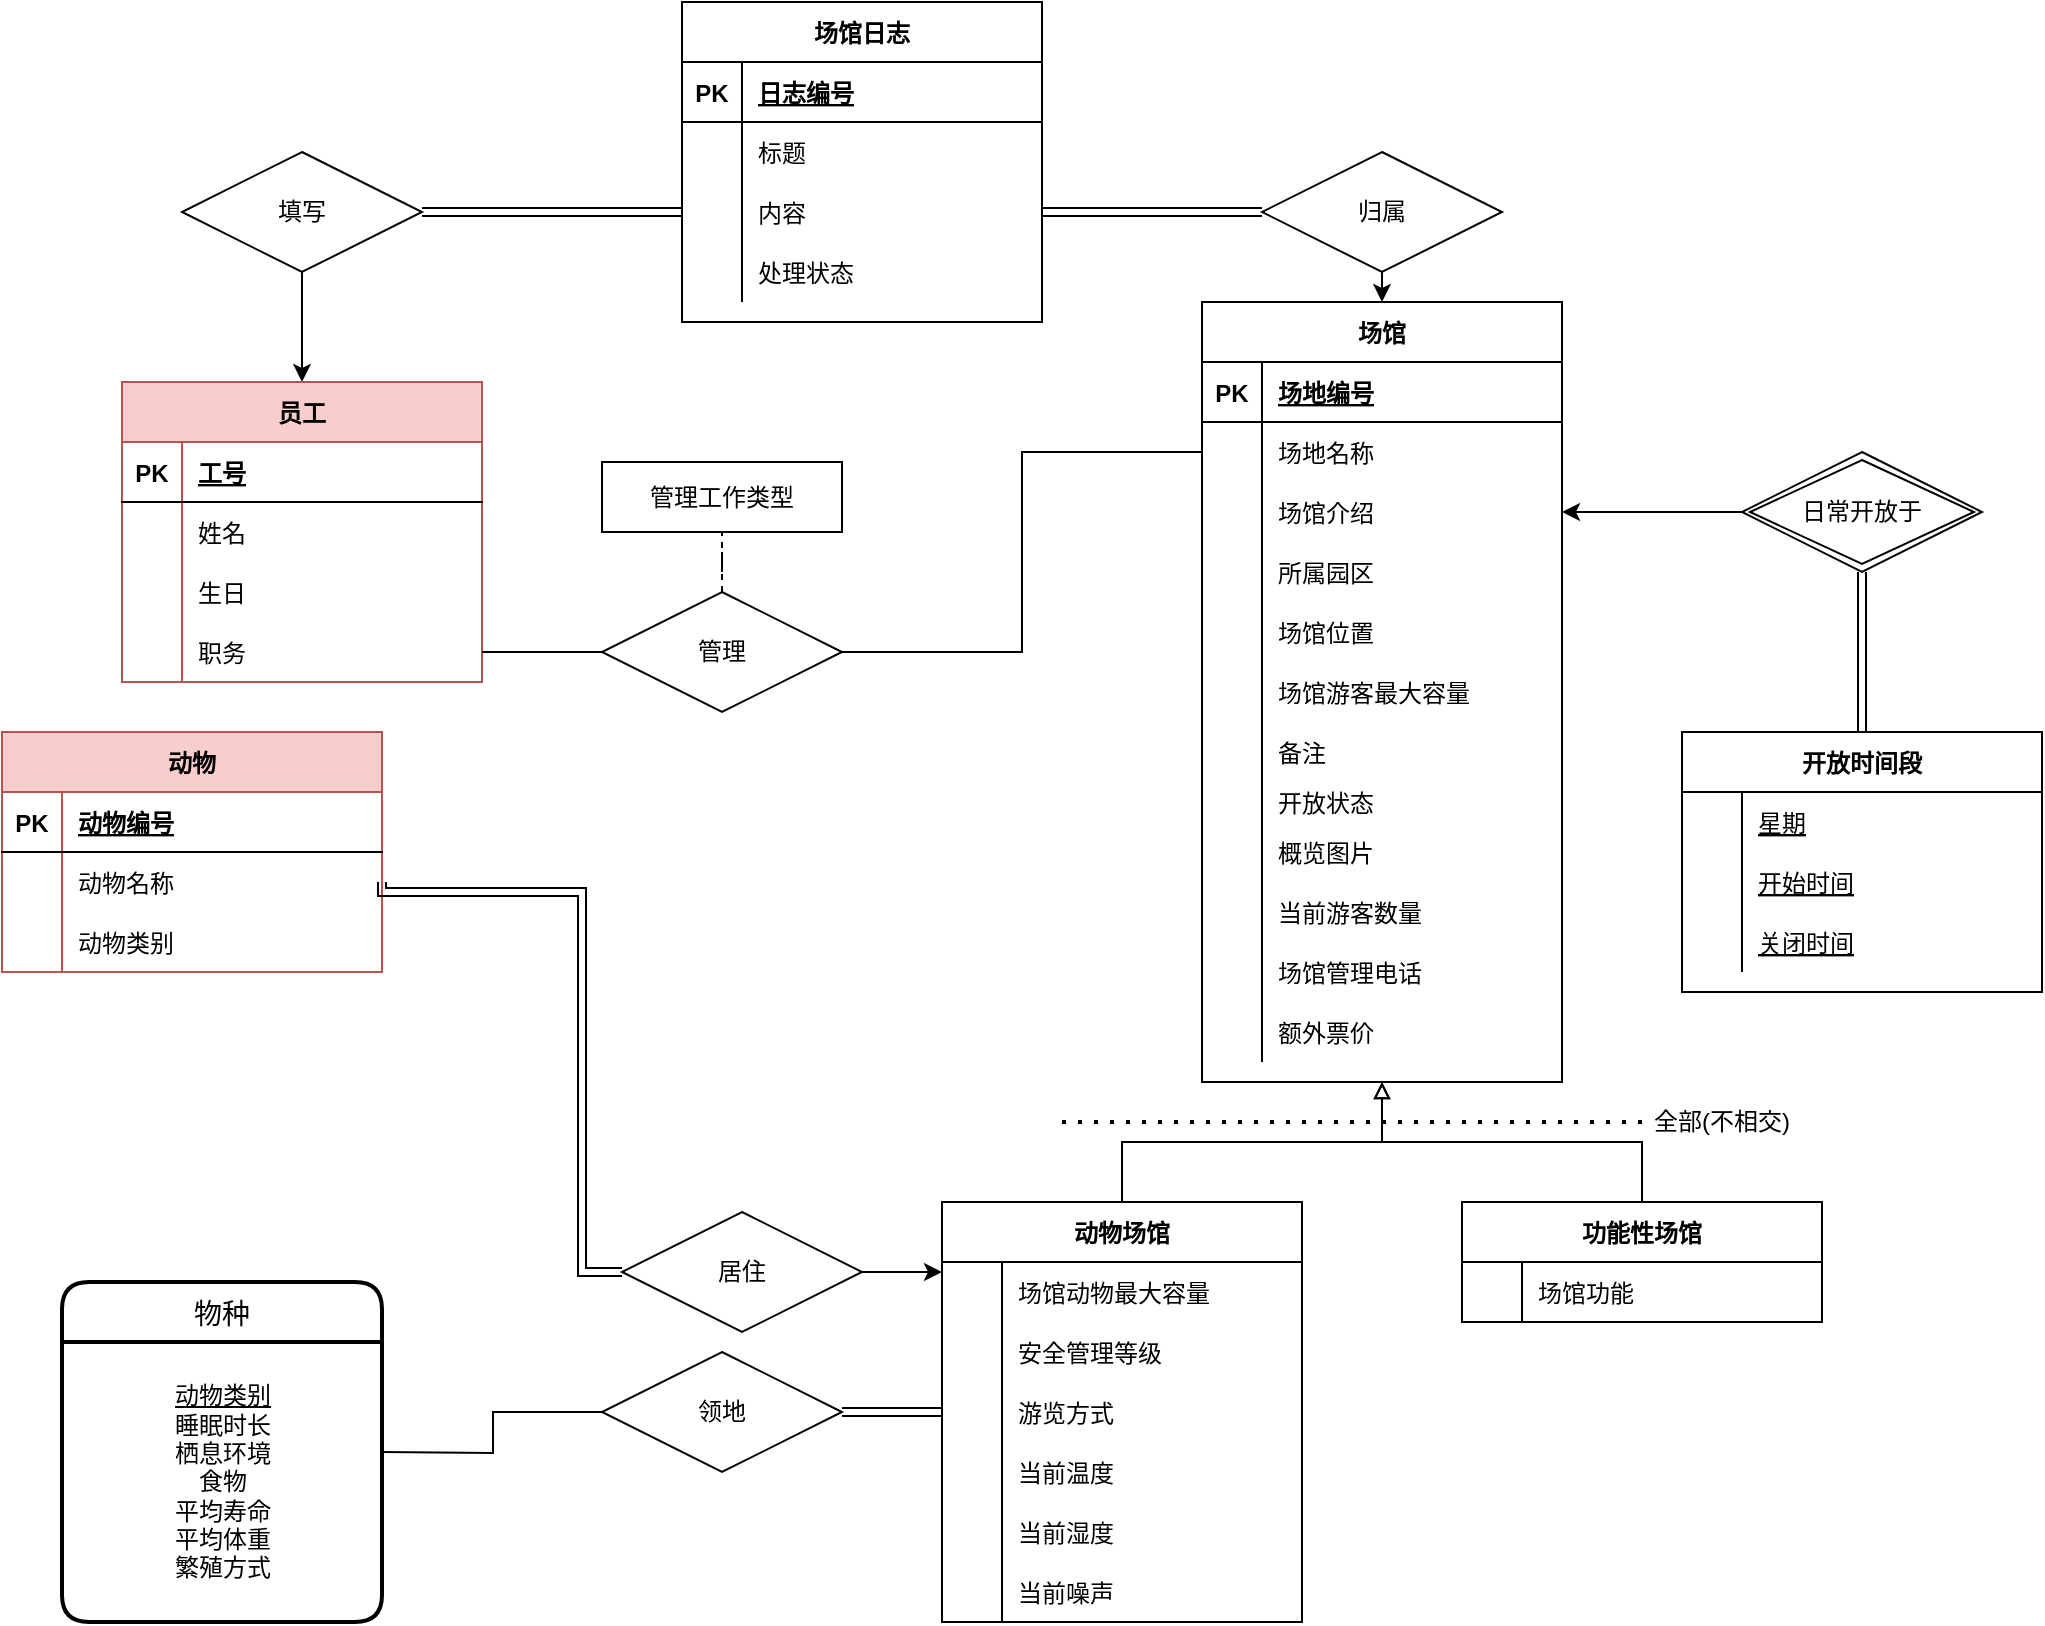 <mxfile version="14.6.11" type="device"><diagram id="r8x6eqnJMhr18Ji1aBIk" name="Page-1"><mxGraphModel dx="1245" dy="482" grid="1" gridSize="10" guides="1" tooltips="1" connect="1" arrows="1" fold="1" page="1" pageScale="1" pageWidth="3300" pageHeight="4681" math="0" shadow="0"><root><mxCell id="0"/><mxCell id="1" parent="0"/><mxCell id="Hojfp6L1iw2JhfQQb9VD-16" style="edgeStyle=orthogonalEdgeStyle;rounded=0;orthogonalLoop=1;jettySize=auto;html=1;exitX=0.5;exitY=0;exitDx=0;exitDy=0;entryX=0.5;entryY=1;entryDx=0;entryDy=0;startArrow=classic;startFill=1;endArrow=none;endFill=0;" parent="1" source="OuezrbwCi1O2wT2L4_Q6-1" target="Hojfp6L1iw2JhfQQb9VD-15" edge="1"><mxGeometry relative="1" as="geometry"/></mxCell><mxCell id="OuezrbwCi1O2wT2L4_Q6-1" value="员工" style="shape=table;startSize=30;container=1;collapsible=1;childLayout=tableLayout;fixedRows=1;rowLines=0;fontStyle=1;align=center;resizeLast=1;fillColor=#f8cecc;strokeColor=#b85450;" parent="1" vertex="1"><mxGeometry x="740" y="570" width="180" height="150" as="geometry"/></mxCell><mxCell id="OuezrbwCi1O2wT2L4_Q6-2" value="" style="shape=partialRectangle;collapsible=0;dropTarget=0;pointerEvents=0;fillColor=none;top=0;left=0;bottom=1;right=0;points=[[0,0.5],[1,0.5]];portConstraint=eastwest;" parent="OuezrbwCi1O2wT2L4_Q6-1" vertex="1"><mxGeometry y="30" width="180" height="30" as="geometry"/></mxCell><mxCell id="OuezrbwCi1O2wT2L4_Q6-3" value="PK" style="shape=partialRectangle;connectable=0;fillColor=none;top=0;left=0;bottom=0;right=0;fontStyle=1;overflow=hidden;" parent="OuezrbwCi1O2wT2L4_Q6-2" vertex="1"><mxGeometry width="30" height="30" as="geometry"/></mxCell><mxCell id="OuezrbwCi1O2wT2L4_Q6-4" value="工号" style="shape=partialRectangle;connectable=0;fillColor=none;top=0;left=0;bottom=0;right=0;align=left;spacingLeft=6;fontStyle=5;overflow=hidden;" parent="OuezrbwCi1O2wT2L4_Q6-2" vertex="1"><mxGeometry x="30" width="150" height="30" as="geometry"/></mxCell><mxCell id="OuezrbwCi1O2wT2L4_Q6-5" value="" style="shape=partialRectangle;collapsible=0;dropTarget=0;pointerEvents=0;fillColor=none;top=0;left=0;bottom=0;right=0;points=[[0,0.5],[1,0.5]];portConstraint=eastwest;" parent="OuezrbwCi1O2wT2L4_Q6-1" vertex="1"><mxGeometry y="60" width="180" height="30" as="geometry"/></mxCell><mxCell id="OuezrbwCi1O2wT2L4_Q6-6" value="" style="shape=partialRectangle;connectable=0;fillColor=none;top=0;left=0;bottom=0;right=0;editable=1;overflow=hidden;" parent="OuezrbwCi1O2wT2L4_Q6-5" vertex="1"><mxGeometry width="30" height="30" as="geometry"/></mxCell><mxCell id="OuezrbwCi1O2wT2L4_Q6-7" value="姓名" style="shape=partialRectangle;connectable=0;fillColor=none;top=0;left=0;bottom=0;right=0;align=left;spacingLeft=6;overflow=hidden;" parent="OuezrbwCi1O2wT2L4_Q6-5" vertex="1"><mxGeometry x="30" width="150" height="30" as="geometry"/></mxCell><mxCell id="2nI2InDmOjAjl3oOxFRZ-1" style="shape=partialRectangle;collapsible=0;dropTarget=0;pointerEvents=0;fillColor=none;top=0;left=0;bottom=0;right=0;points=[[0,0.5],[1,0.5]];portConstraint=eastwest;" parent="OuezrbwCi1O2wT2L4_Q6-1" vertex="1"><mxGeometry y="90" width="180" height="30" as="geometry"/></mxCell><mxCell id="2nI2InDmOjAjl3oOxFRZ-2" style="shape=partialRectangle;connectable=0;fillColor=none;top=0;left=0;bottom=0;right=0;editable=1;overflow=hidden;" parent="2nI2InDmOjAjl3oOxFRZ-1" vertex="1"><mxGeometry width="30" height="30" as="geometry"/></mxCell><mxCell id="2nI2InDmOjAjl3oOxFRZ-3" value="生日" style="shape=partialRectangle;connectable=0;fillColor=none;top=0;left=0;bottom=0;right=0;align=left;spacingLeft=6;overflow=hidden;" parent="2nI2InDmOjAjl3oOxFRZ-1" vertex="1"><mxGeometry x="30" width="150" height="30" as="geometry"/></mxCell><mxCell id="OuezrbwCi1O2wT2L4_Q6-8" value="" style="shape=partialRectangle;collapsible=0;dropTarget=0;pointerEvents=0;fillColor=none;top=0;left=0;bottom=0;right=0;points=[[0,0.5],[1,0.5]];portConstraint=eastwest;" parent="OuezrbwCi1O2wT2L4_Q6-1" vertex="1"><mxGeometry y="120" width="180" height="30" as="geometry"/></mxCell><mxCell id="OuezrbwCi1O2wT2L4_Q6-9" value="" style="shape=partialRectangle;connectable=0;fillColor=none;top=0;left=0;bottom=0;right=0;editable=1;overflow=hidden;" parent="OuezrbwCi1O2wT2L4_Q6-8" vertex="1"><mxGeometry width="30" height="30" as="geometry"/></mxCell><mxCell id="OuezrbwCi1O2wT2L4_Q6-10" value="职务" style="shape=partialRectangle;connectable=0;fillColor=none;top=0;left=0;bottom=0;right=0;align=left;spacingLeft=6;overflow=hidden;" parent="OuezrbwCi1O2wT2L4_Q6-8" vertex="1"><mxGeometry x="30" width="150" height="30" as="geometry"/></mxCell><mxCell id="OuezrbwCi1O2wT2L4_Q6-74" style="edgeStyle=orthogonalEdgeStyle;rounded=0;orthogonalLoop=1;jettySize=auto;html=1;exitX=1;exitY=0.5;exitDx=0;exitDy=0;dashed=1;endArrow=none;endFill=0;strokeColor=#000000;" parent="OuezrbwCi1O2wT2L4_Q6-1" source="OuezrbwCi1O2wT2L4_Q6-5" target="OuezrbwCi1O2wT2L4_Q6-5" edge="1"><mxGeometry relative="1" as="geometry"/></mxCell><mxCell id="OuezrbwCi1O2wT2L4_Q6-73" style="edgeStyle=orthogonalEdgeStyle;rounded=0;orthogonalLoop=1;jettySize=auto;html=1;exitX=0;exitY=0.5;exitDx=0;exitDy=0;entryX=1;entryY=0.5;entryDx=0;entryDy=0;endArrow=none;endFill=0;strokeColor=#000000;" parent="1" source="OuezrbwCi1O2wT2L4_Q6-15" target="OuezrbwCi1O2wT2L4_Q6-8" edge="1"><mxGeometry relative="1" as="geometry"/></mxCell><mxCell id="OuezrbwCi1O2wT2L4_Q6-79" style="edgeStyle=orthogonalEdgeStyle;rounded=0;orthogonalLoop=1;jettySize=auto;html=1;exitX=1;exitY=0.5;exitDx=0;exitDy=0;entryX=0;entryY=0.5;entryDx=0;entryDy=0;endArrow=none;endFill=0;strokeColor=#000000;" parent="1" source="OuezrbwCi1O2wT2L4_Q6-15" target="3ADcE01xfjINdytGbgZU-102" edge="1"><mxGeometry relative="1" as="geometry"><mxPoint x="1100" y="795" as="targetPoint"/></mxGeometry></mxCell><mxCell id="1In7Ww6nO6yMsOs6lG4W-38" value="" style="edgeStyle=orthogonalEdgeStyle;rounded=0;orthogonalLoop=1;jettySize=auto;html=1;startArrow=none;startFill=0;endArrow=none;endFill=0;dashed=1;" parent="1" source="OuezrbwCi1O2wT2L4_Q6-15" target="1In7Ww6nO6yMsOs6lG4W-37" edge="1"><mxGeometry relative="1" as="geometry"/></mxCell><mxCell id="OuezrbwCi1O2wT2L4_Q6-15" value="管理" style="shape=rhombus;perimeter=rhombusPerimeter;whiteSpace=wrap;html=1;align=center;" parent="1" vertex="1"><mxGeometry x="980" y="675" width="120" height="60" as="geometry"/></mxCell><mxCell id="OuezrbwCi1O2wT2L4_Q6-47" value="动物" style="shape=table;startSize=30;container=1;collapsible=1;childLayout=tableLayout;fixedRows=1;rowLines=0;fontStyle=1;align=center;resizeLast=1;fillColor=#f8cecc;strokeColor=#b85450;" parent="1" vertex="1"><mxGeometry x="680" y="745" width="190" height="120" as="geometry"/></mxCell><mxCell id="OuezrbwCi1O2wT2L4_Q6-48" value="" style="shape=partialRectangle;collapsible=0;dropTarget=0;pointerEvents=0;fillColor=none;top=0;left=0;bottom=1;right=0;points=[[0,0.5],[1,0.5]];portConstraint=eastwest;" parent="OuezrbwCi1O2wT2L4_Q6-47" vertex="1"><mxGeometry y="30" width="190" height="30" as="geometry"/></mxCell><mxCell id="OuezrbwCi1O2wT2L4_Q6-49" value="PK" style="shape=partialRectangle;connectable=0;fillColor=none;top=0;left=0;bottom=0;right=0;fontStyle=1;overflow=hidden;" parent="OuezrbwCi1O2wT2L4_Q6-48" vertex="1"><mxGeometry width="30" height="30" as="geometry"/></mxCell><mxCell id="OuezrbwCi1O2wT2L4_Q6-50" value="动物编号" style="shape=partialRectangle;connectable=0;fillColor=none;top=0;left=0;bottom=0;right=0;align=left;spacingLeft=6;fontStyle=5;overflow=hidden;" parent="OuezrbwCi1O2wT2L4_Q6-48" vertex="1"><mxGeometry x="30" width="160" height="30" as="geometry"/></mxCell><mxCell id="OuezrbwCi1O2wT2L4_Q6-51" value="" style="shape=partialRectangle;collapsible=0;dropTarget=0;pointerEvents=0;fillColor=none;top=0;left=0;bottom=0;right=0;points=[[0,0.5],[1,0.5]];portConstraint=eastwest;" parent="OuezrbwCi1O2wT2L4_Q6-47" vertex="1"><mxGeometry y="60" width="190" height="30" as="geometry"/></mxCell><mxCell id="OuezrbwCi1O2wT2L4_Q6-52" value="" style="shape=partialRectangle;connectable=0;fillColor=none;top=0;left=0;bottom=0;right=0;editable=1;overflow=hidden;" parent="OuezrbwCi1O2wT2L4_Q6-51" vertex="1"><mxGeometry width="30" height="30" as="geometry"/></mxCell><mxCell id="OuezrbwCi1O2wT2L4_Q6-53" value="动物名称" style="shape=partialRectangle;connectable=0;fillColor=none;top=0;left=0;bottom=0;right=0;align=left;spacingLeft=6;overflow=hidden;" parent="OuezrbwCi1O2wT2L4_Q6-51" vertex="1"><mxGeometry x="30" width="160" height="30" as="geometry"/></mxCell><mxCell id="OuezrbwCi1O2wT2L4_Q6-54" value="" style="shape=partialRectangle;collapsible=0;dropTarget=0;pointerEvents=0;fillColor=none;top=0;left=0;bottom=0;right=0;points=[[0,0.5],[1,0.5]];portConstraint=eastwest;" parent="OuezrbwCi1O2wT2L4_Q6-47" vertex="1"><mxGeometry y="90" width="190" height="30" as="geometry"/></mxCell><mxCell id="OuezrbwCi1O2wT2L4_Q6-55" value="" style="shape=partialRectangle;connectable=0;fillColor=none;top=0;left=0;bottom=0;right=0;editable=1;overflow=hidden;" parent="OuezrbwCi1O2wT2L4_Q6-54" vertex="1"><mxGeometry width="30" height="30" as="geometry"/></mxCell><mxCell id="OuezrbwCi1O2wT2L4_Q6-56" value="动物类别" style="shape=partialRectangle;connectable=0;fillColor=none;top=0;left=0;bottom=0;right=0;align=left;spacingLeft=6;overflow=hidden;" parent="OuezrbwCi1O2wT2L4_Q6-54" vertex="1"><mxGeometry x="30" width="160" height="30" as="geometry"/></mxCell><mxCell id="OuezrbwCi1O2wT2L4_Q6-80" style="edgeStyle=orthogonalEdgeStyle;rounded=0;orthogonalLoop=1;jettySize=auto;html=1;exitX=0;exitY=0.5;exitDx=0;exitDy=0;entryX=1;entryY=0.5;entryDx=0;entryDy=0;endArrow=none;endFill=0;strokeColor=#000000;shape=link;" parent="1" source="OuezrbwCi1O2wT2L4_Q6-57" target="OuezrbwCi1O2wT2L4_Q6-51" edge="1"><mxGeometry relative="1" as="geometry"><Array as="points"><mxPoint x="970" y="1015"/><mxPoint x="970" y="825"/></Array></mxGeometry></mxCell><mxCell id="3ADcE01xfjINdytGbgZU-121" style="edgeStyle=orthogonalEdgeStyle;rounded=0;orthogonalLoop=1;jettySize=auto;html=1;exitX=1;exitY=0.5;exitDx=0;exitDy=0;entryX=0;entryY=0.167;entryDx=0;entryDy=0;entryPerimeter=0;startArrow=none;startFill=0;endArrow=classic;endFill=1;" parent="1" source="OuezrbwCi1O2wT2L4_Q6-57" target="3ADcE01xfjINdytGbgZU-46" edge="1"><mxGeometry relative="1" as="geometry"/></mxCell><mxCell id="OuezrbwCi1O2wT2L4_Q6-57" value="居住" style="shape=rhombus;perimeter=rhombusPerimeter;whiteSpace=wrap;html=1;align=center;" parent="1" vertex="1"><mxGeometry x="990" y="985" width="120" height="60" as="geometry"/></mxCell><mxCell id="3ADcE01xfjINdytGbgZU-12" style="edgeStyle=orthogonalEdgeStyle;rounded=0;orthogonalLoop=1;jettySize=auto;html=1;exitX=1;exitY=0.5;exitDx=0;exitDy=0;endArrow=none;endFill=0;entryX=0;entryY=0.5;entryDx=0;entryDy=0;shape=link;" parent="1" source="3ADcE01xfjINdytGbgZU-11" target="Hojfp6L1iw2JhfQQb9VD-36" edge="1"><mxGeometry relative="1" as="geometry"><mxPoint x="1365" y="1042" as="targetPoint"/></mxGeometry></mxCell><mxCell id="iaJ34SP6FHtlGFduJH_t-2" style="edgeStyle=orthogonalEdgeStyle;rounded=0;orthogonalLoop=1;jettySize=auto;html=1;exitX=0;exitY=0.5;exitDx=0;exitDy=0;entryX=1;entryY=0.5;entryDx=0;entryDy=0;startArrow=none;startFill=0;endArrow=none;endFill=0;" parent="1" source="3ADcE01xfjINdytGbgZU-11" edge="1"><mxGeometry relative="1" as="geometry"><mxPoint x="870" y="1105" as="targetPoint"/></mxGeometry></mxCell><mxCell id="3ADcE01xfjINdytGbgZU-11" value="领地" style="shape=rhombus;perimeter=rhombusPerimeter;whiteSpace=wrap;html=1;align=center;" parent="1" vertex="1"><mxGeometry x="980" y="1055" width="120" height="60" as="geometry"/></mxCell><mxCell id="3ADcE01xfjINdytGbgZU-125" style="rounded=0;orthogonalLoop=1;jettySize=auto;html=1;exitX=0.5;exitY=0;exitDx=0;exitDy=0;entryX=0.5;entryY=1;entryDx=0;entryDy=0;startArrow=none;startFill=0;endArrow=block;endFill=0;edgeStyle=orthogonalEdgeStyle;" parent="1" source="3ADcE01xfjINdytGbgZU-42" target="3ADcE01xfjINdytGbgZU-98" edge="1"><mxGeometry relative="1" as="geometry"/></mxCell><mxCell id="3ADcE01xfjINdytGbgZU-42" value="动物场馆" style="shape=table;startSize=30;container=1;collapsible=1;childLayout=tableLayout;fixedRows=1;rowLines=0;fontStyle=1;align=center;resizeLast=1;" parent="1" vertex="1"><mxGeometry x="1150" y="980" width="180" height="210" as="geometry"/></mxCell><mxCell id="3ADcE01xfjINdytGbgZU-46" value="" style="shape=partialRectangle;collapsible=0;dropTarget=0;pointerEvents=0;fillColor=none;top=0;left=0;bottom=0;right=0;points=[[0,0.5],[1,0.5]];portConstraint=eastwest;" parent="3ADcE01xfjINdytGbgZU-42" vertex="1"><mxGeometry y="30" width="180" height="30" as="geometry"/></mxCell><mxCell id="3ADcE01xfjINdytGbgZU-47" value="" style="shape=partialRectangle;connectable=0;fillColor=none;top=0;left=0;bottom=0;right=0;editable=1;overflow=hidden;" parent="3ADcE01xfjINdytGbgZU-46" vertex="1"><mxGeometry width="30" height="30" as="geometry"/></mxCell><mxCell id="3ADcE01xfjINdytGbgZU-48" value="场馆动物最大容量" style="shape=partialRectangle;connectable=0;fillColor=none;top=0;left=0;bottom=0;right=0;align=left;spacingLeft=6;overflow=hidden;" parent="3ADcE01xfjINdytGbgZU-46" vertex="1"><mxGeometry x="30" width="150" height="30" as="geometry"/></mxCell><mxCell id="1In7Ww6nO6yMsOs6lG4W-1" style="shape=partialRectangle;collapsible=0;dropTarget=0;pointerEvents=0;fillColor=none;top=0;left=0;bottom=0;right=0;points=[[0,0.5],[1,0.5]];portConstraint=eastwest;" parent="3ADcE01xfjINdytGbgZU-42" vertex="1"><mxGeometry y="60" width="180" height="30" as="geometry"/></mxCell><mxCell id="1In7Ww6nO6yMsOs6lG4W-2" style="shape=partialRectangle;connectable=0;fillColor=none;top=0;left=0;bottom=0;right=0;editable=1;overflow=hidden;" parent="1In7Ww6nO6yMsOs6lG4W-1" vertex="1"><mxGeometry width="30" height="30" as="geometry"/></mxCell><mxCell id="1In7Ww6nO6yMsOs6lG4W-3" value="安全管理等级" style="shape=partialRectangle;connectable=0;fillColor=none;top=0;left=0;bottom=0;right=0;align=left;spacingLeft=6;overflow=hidden;" parent="1In7Ww6nO6yMsOs6lG4W-1" vertex="1"><mxGeometry x="30" width="150" height="30" as="geometry"/></mxCell><mxCell id="Hojfp6L1iw2JhfQQb9VD-36" style="shape=partialRectangle;collapsible=0;dropTarget=0;pointerEvents=0;fillColor=none;top=0;left=0;bottom=0;right=0;points=[[0,0.5],[1,0.5]];portConstraint=eastwest;" parent="3ADcE01xfjINdytGbgZU-42" vertex="1"><mxGeometry y="90" width="180" height="30" as="geometry"/></mxCell><mxCell id="Hojfp6L1iw2JhfQQb9VD-37" style="shape=partialRectangle;connectable=0;fillColor=none;top=0;left=0;bottom=0;right=0;editable=1;overflow=hidden;" parent="Hojfp6L1iw2JhfQQb9VD-36" vertex="1"><mxGeometry width="30" height="30" as="geometry"/></mxCell><mxCell id="Hojfp6L1iw2JhfQQb9VD-38" value="游览方式" style="shape=partialRectangle;connectable=0;fillColor=none;top=0;left=0;bottom=0;right=0;align=left;spacingLeft=6;overflow=hidden;" parent="Hojfp6L1iw2JhfQQb9VD-36" vertex="1"><mxGeometry x="30" width="150" height="30" as="geometry"/></mxCell><mxCell id="Hojfp6L1iw2JhfQQb9VD-39" style="shape=partialRectangle;collapsible=0;dropTarget=0;pointerEvents=0;fillColor=none;top=0;left=0;bottom=0;right=0;points=[[0,0.5],[1,0.5]];portConstraint=eastwest;" parent="3ADcE01xfjINdytGbgZU-42" vertex="1"><mxGeometry y="120" width="180" height="30" as="geometry"/></mxCell><mxCell id="Hojfp6L1iw2JhfQQb9VD-40" style="shape=partialRectangle;connectable=0;fillColor=none;top=0;left=0;bottom=0;right=0;editable=1;overflow=hidden;" parent="Hojfp6L1iw2JhfQQb9VD-39" vertex="1"><mxGeometry width="30" height="30" as="geometry"/></mxCell><mxCell id="Hojfp6L1iw2JhfQQb9VD-41" value="当前温度" style="shape=partialRectangle;connectable=0;fillColor=none;top=0;left=0;bottom=0;right=0;align=left;spacingLeft=6;overflow=hidden;" parent="Hojfp6L1iw2JhfQQb9VD-39" vertex="1"><mxGeometry x="30" width="150" height="30" as="geometry"/></mxCell><mxCell id="Hojfp6L1iw2JhfQQb9VD-42" style="shape=partialRectangle;collapsible=0;dropTarget=0;pointerEvents=0;fillColor=none;top=0;left=0;bottom=0;right=0;points=[[0,0.5],[1,0.5]];portConstraint=eastwest;" parent="3ADcE01xfjINdytGbgZU-42" vertex="1"><mxGeometry y="150" width="180" height="30" as="geometry"/></mxCell><mxCell id="Hojfp6L1iw2JhfQQb9VD-43" style="shape=partialRectangle;connectable=0;fillColor=none;top=0;left=0;bottom=0;right=0;editable=1;overflow=hidden;" parent="Hojfp6L1iw2JhfQQb9VD-42" vertex="1"><mxGeometry width="30" height="30" as="geometry"/></mxCell><mxCell id="Hojfp6L1iw2JhfQQb9VD-44" value="当前湿度" style="shape=partialRectangle;connectable=0;fillColor=none;top=0;left=0;bottom=0;right=0;align=left;spacingLeft=6;overflow=hidden;" parent="Hojfp6L1iw2JhfQQb9VD-42" vertex="1"><mxGeometry x="30" width="150" height="30" as="geometry"/></mxCell><mxCell id="Hojfp6L1iw2JhfQQb9VD-45" style="shape=partialRectangle;collapsible=0;dropTarget=0;pointerEvents=0;fillColor=none;top=0;left=0;bottom=0;right=0;points=[[0,0.5],[1,0.5]];portConstraint=eastwest;" parent="3ADcE01xfjINdytGbgZU-42" vertex="1"><mxGeometry y="180" width="180" height="30" as="geometry"/></mxCell><mxCell id="Hojfp6L1iw2JhfQQb9VD-46" style="shape=partialRectangle;connectable=0;fillColor=none;top=0;left=0;bottom=0;right=0;editable=1;overflow=hidden;" parent="Hojfp6L1iw2JhfQQb9VD-45" vertex="1"><mxGeometry width="30" height="30" as="geometry"/></mxCell><mxCell id="Hojfp6L1iw2JhfQQb9VD-47" value="当前噪声" style="shape=partialRectangle;connectable=0;fillColor=none;top=0;left=0;bottom=0;right=0;align=left;spacingLeft=6;overflow=hidden;" parent="Hojfp6L1iw2JhfQQb9VD-45" vertex="1"><mxGeometry x="30" width="150" height="30" as="geometry"/></mxCell><mxCell id="3ADcE01xfjINdytGbgZU-98" value="场馆" style="shape=table;startSize=30;container=1;collapsible=1;childLayout=tableLayout;fixedRows=1;rowLines=0;fontStyle=1;align=center;resizeLast=1;" parent="1" vertex="1"><mxGeometry x="1280" y="530" width="180" height="390" as="geometry"/></mxCell><mxCell id="3ADcE01xfjINdytGbgZU-99" value="" style="shape=partialRectangle;collapsible=0;dropTarget=0;pointerEvents=0;fillColor=none;top=0;left=0;bottom=1;right=0;points=[[0,0.5],[1,0.5]];portConstraint=eastwest;" parent="3ADcE01xfjINdytGbgZU-98" vertex="1"><mxGeometry y="30" width="180" height="30" as="geometry"/></mxCell><mxCell id="3ADcE01xfjINdytGbgZU-100" value="PK" style="shape=partialRectangle;connectable=0;fillColor=none;top=0;left=0;bottom=0;right=0;fontStyle=1;overflow=hidden;" parent="3ADcE01xfjINdytGbgZU-99" vertex="1"><mxGeometry width="30" height="30" as="geometry"/></mxCell><mxCell id="3ADcE01xfjINdytGbgZU-101" value="场地编号" style="shape=partialRectangle;connectable=0;fillColor=none;top=0;left=0;bottom=0;right=0;align=left;spacingLeft=6;fontStyle=5;overflow=hidden;" parent="3ADcE01xfjINdytGbgZU-99" vertex="1"><mxGeometry x="30" width="150" height="30" as="geometry"/></mxCell><mxCell id="3ADcE01xfjINdytGbgZU-102" value="" style="shape=partialRectangle;collapsible=0;dropTarget=0;pointerEvents=0;fillColor=none;top=0;left=0;bottom=0;right=0;points=[[0,0.5],[1,0.5]];portConstraint=eastwest;" parent="3ADcE01xfjINdytGbgZU-98" vertex="1"><mxGeometry y="60" width="180" height="30" as="geometry"/></mxCell><mxCell id="3ADcE01xfjINdytGbgZU-103" value="" style="shape=partialRectangle;connectable=0;fillColor=none;top=0;left=0;bottom=0;right=0;editable=1;overflow=hidden;" parent="3ADcE01xfjINdytGbgZU-102" vertex="1"><mxGeometry width="30" height="30" as="geometry"/></mxCell><mxCell id="3ADcE01xfjINdytGbgZU-104" value="场地名称" style="shape=partialRectangle;connectable=0;fillColor=none;top=0;left=0;bottom=0;right=0;align=left;spacingLeft=6;overflow=hidden;" parent="3ADcE01xfjINdytGbgZU-102" vertex="1"><mxGeometry x="30" width="150" height="30" as="geometry"/></mxCell><mxCell id="3ADcE01xfjINdytGbgZU-105" value="" style="shape=partialRectangle;collapsible=0;dropTarget=0;pointerEvents=0;fillColor=none;top=0;left=0;bottom=0;right=0;points=[[0,0.5],[1,0.5]];portConstraint=eastwest;" parent="3ADcE01xfjINdytGbgZU-98" vertex="1"><mxGeometry y="90" width="180" height="30" as="geometry"/></mxCell><mxCell id="3ADcE01xfjINdytGbgZU-106" value="" style="shape=partialRectangle;connectable=0;fillColor=none;top=0;left=0;bottom=0;right=0;editable=1;overflow=hidden;" parent="3ADcE01xfjINdytGbgZU-105" vertex="1"><mxGeometry width="30" height="30" as="geometry"/></mxCell><mxCell id="3ADcE01xfjINdytGbgZU-107" value="场馆介绍" style="shape=partialRectangle;connectable=0;fillColor=none;top=0;left=0;bottom=0;right=0;align=left;spacingLeft=6;overflow=hidden;" parent="3ADcE01xfjINdytGbgZU-105" vertex="1"><mxGeometry x="30" width="150" height="30" as="geometry"/></mxCell><mxCell id="Hojfp6L1iw2JhfQQb9VD-21" style="shape=partialRectangle;collapsible=0;dropTarget=0;pointerEvents=0;fillColor=none;top=0;left=0;bottom=0;right=0;points=[[0,0.5],[1,0.5]];portConstraint=eastwest;" parent="3ADcE01xfjINdytGbgZU-98" vertex="1"><mxGeometry y="120" width="180" height="30" as="geometry"/></mxCell><mxCell id="Hojfp6L1iw2JhfQQb9VD-22" style="shape=partialRectangle;connectable=0;fillColor=none;top=0;left=0;bottom=0;right=0;editable=1;overflow=hidden;" parent="Hojfp6L1iw2JhfQQb9VD-21" vertex="1"><mxGeometry width="30" height="30" as="geometry"/></mxCell><mxCell id="Hojfp6L1iw2JhfQQb9VD-23" value="所属园区" style="shape=partialRectangle;connectable=0;fillColor=none;top=0;left=0;bottom=0;right=0;align=left;spacingLeft=6;overflow=hidden;" parent="Hojfp6L1iw2JhfQQb9VD-21" vertex="1"><mxGeometry x="30" width="150" height="30" as="geometry"/></mxCell><mxCell id="3ADcE01xfjINdytGbgZU-108" value="" style="shape=partialRectangle;collapsible=0;dropTarget=0;pointerEvents=0;fillColor=none;top=0;left=0;bottom=0;right=0;points=[[0,0.5],[1,0.5]];portConstraint=eastwest;" parent="3ADcE01xfjINdytGbgZU-98" vertex="1"><mxGeometry y="150" width="180" height="30" as="geometry"/></mxCell><mxCell id="3ADcE01xfjINdytGbgZU-109" value="" style="shape=partialRectangle;connectable=0;fillColor=none;top=0;left=0;bottom=0;right=0;editable=1;overflow=hidden;" parent="3ADcE01xfjINdytGbgZU-108" vertex="1"><mxGeometry width="30" height="30" as="geometry"/></mxCell><mxCell id="3ADcE01xfjINdytGbgZU-110" value="场馆位置" style="shape=partialRectangle;connectable=0;fillColor=none;top=0;left=0;bottom=0;right=0;align=left;spacingLeft=6;overflow=hidden;" parent="3ADcE01xfjINdytGbgZU-108" vertex="1"><mxGeometry x="30" width="150" height="30" as="geometry"/></mxCell><mxCell id="3ADcE01xfjINdytGbgZU-122" style="shape=partialRectangle;collapsible=0;dropTarget=0;pointerEvents=0;fillColor=none;top=0;left=0;bottom=0;right=0;points=[[0,0.5],[1,0.5]];portConstraint=eastwest;" parent="3ADcE01xfjINdytGbgZU-98" vertex="1"><mxGeometry y="180" width="180" height="30" as="geometry"/></mxCell><mxCell id="3ADcE01xfjINdytGbgZU-123" style="shape=partialRectangle;connectable=0;fillColor=none;top=0;left=0;bottom=0;right=0;editable=1;overflow=hidden;" parent="3ADcE01xfjINdytGbgZU-122" vertex="1"><mxGeometry width="30" height="30" as="geometry"/></mxCell><mxCell id="3ADcE01xfjINdytGbgZU-124" value="场馆游客最大容量" style="shape=partialRectangle;connectable=0;fillColor=none;top=0;left=0;bottom=0;right=0;align=left;spacingLeft=6;overflow=hidden;" parent="3ADcE01xfjINdytGbgZU-122" vertex="1"><mxGeometry x="30" width="150" height="30" as="geometry"/></mxCell><mxCell id="3ADcE01xfjINdytGbgZU-118" style="shape=partialRectangle;collapsible=0;dropTarget=0;pointerEvents=0;fillColor=none;top=0;left=0;bottom=0;right=0;points=[[0,0.5],[1,0.5]];portConstraint=eastwest;" parent="3ADcE01xfjINdytGbgZU-98" vertex="1"><mxGeometry y="210" width="180" height="30" as="geometry"/></mxCell><mxCell id="3ADcE01xfjINdytGbgZU-119" style="shape=partialRectangle;connectable=0;fillColor=none;top=0;left=0;bottom=0;right=0;editable=1;overflow=hidden;" parent="3ADcE01xfjINdytGbgZU-118" vertex="1"><mxGeometry width="30" height="30" as="geometry"/></mxCell><mxCell id="3ADcE01xfjINdytGbgZU-120" value="备注" style="shape=partialRectangle;connectable=0;fillColor=none;top=0;left=0;bottom=0;right=0;align=left;spacingLeft=6;overflow=hidden;" parent="3ADcE01xfjINdytGbgZU-118" vertex="1"><mxGeometry x="30" width="150" height="30" as="geometry"/></mxCell><mxCell id="1In7Ww6nO6yMsOs6lG4W-27" style="shape=partialRectangle;collapsible=0;dropTarget=0;pointerEvents=0;fillColor=none;top=0;left=0;bottom=0;right=0;points=[[0,0.5],[1,0.5]];portConstraint=eastwest;" parent="3ADcE01xfjINdytGbgZU-98" vertex="1"><mxGeometry y="240" width="180" height="20" as="geometry"/></mxCell><mxCell id="1In7Ww6nO6yMsOs6lG4W-28" style="shape=partialRectangle;connectable=0;fillColor=none;top=0;left=0;bottom=0;right=0;editable=1;overflow=hidden;" parent="1In7Ww6nO6yMsOs6lG4W-27" vertex="1"><mxGeometry width="30" height="20" as="geometry"/></mxCell><mxCell id="1In7Ww6nO6yMsOs6lG4W-29" value="开放状态" style="shape=partialRectangle;connectable=0;fillColor=none;top=0;left=0;bottom=0;right=0;align=left;spacingLeft=6;overflow=hidden;" parent="1In7Ww6nO6yMsOs6lG4W-27" vertex="1"><mxGeometry x="30" width="150" height="20" as="geometry"/></mxCell><mxCell id="Hojfp6L1iw2JhfQQb9VD-24" style="shape=partialRectangle;collapsible=0;dropTarget=0;pointerEvents=0;fillColor=none;top=0;left=0;bottom=0;right=0;points=[[0,0.5],[1,0.5]];portConstraint=eastwest;" parent="3ADcE01xfjINdytGbgZU-98" vertex="1"><mxGeometry y="260" width="180" height="30" as="geometry"/></mxCell><mxCell id="Hojfp6L1iw2JhfQQb9VD-25" style="shape=partialRectangle;connectable=0;fillColor=none;top=0;left=0;bottom=0;right=0;editable=1;overflow=hidden;" parent="Hojfp6L1iw2JhfQQb9VD-24" vertex="1"><mxGeometry width="30" height="30" as="geometry"/></mxCell><mxCell id="Hojfp6L1iw2JhfQQb9VD-26" value="概览图片" style="shape=partialRectangle;connectable=0;fillColor=none;top=0;left=0;bottom=0;right=0;align=left;spacingLeft=6;overflow=hidden;" parent="Hojfp6L1iw2JhfQQb9VD-24" vertex="1"><mxGeometry x="30" width="150" height="30" as="geometry"/></mxCell><mxCell id="Hojfp6L1iw2JhfQQb9VD-27" style="shape=partialRectangle;collapsible=0;dropTarget=0;pointerEvents=0;fillColor=none;top=0;left=0;bottom=0;right=0;points=[[0,0.5],[1,0.5]];portConstraint=eastwest;" parent="3ADcE01xfjINdytGbgZU-98" vertex="1"><mxGeometry y="290" width="180" height="30" as="geometry"/></mxCell><mxCell id="Hojfp6L1iw2JhfQQb9VD-28" style="shape=partialRectangle;connectable=0;fillColor=none;top=0;left=0;bottom=0;right=0;editable=1;overflow=hidden;" parent="Hojfp6L1iw2JhfQQb9VD-27" vertex="1"><mxGeometry width="30" height="30" as="geometry"/></mxCell><mxCell id="Hojfp6L1iw2JhfQQb9VD-29" value="当前游客数量" style="shape=partialRectangle;connectable=0;fillColor=none;top=0;left=0;bottom=0;right=0;align=left;spacingLeft=6;overflow=hidden;" parent="Hojfp6L1iw2JhfQQb9VD-27" vertex="1"><mxGeometry x="30" width="150" height="30" as="geometry"/></mxCell><mxCell id="Hojfp6L1iw2JhfQQb9VD-30" style="shape=partialRectangle;collapsible=0;dropTarget=0;pointerEvents=0;fillColor=none;top=0;left=0;bottom=0;right=0;points=[[0,0.5],[1,0.5]];portConstraint=eastwest;" parent="3ADcE01xfjINdytGbgZU-98" vertex="1"><mxGeometry y="320" width="180" height="30" as="geometry"/></mxCell><mxCell id="Hojfp6L1iw2JhfQQb9VD-31" style="shape=partialRectangle;connectable=0;fillColor=none;top=0;left=0;bottom=0;right=0;editable=1;overflow=hidden;" parent="Hojfp6L1iw2JhfQQb9VD-30" vertex="1"><mxGeometry width="30" height="30" as="geometry"/></mxCell><mxCell id="Hojfp6L1iw2JhfQQb9VD-32" value="场馆管理电话" style="shape=partialRectangle;connectable=0;fillColor=none;top=0;left=0;bottom=0;right=0;align=left;spacingLeft=6;overflow=hidden;" parent="Hojfp6L1iw2JhfQQb9VD-30" vertex="1"><mxGeometry x="30" width="150" height="30" as="geometry"/></mxCell><mxCell id="Hojfp6L1iw2JhfQQb9VD-33" style="shape=partialRectangle;collapsible=0;dropTarget=0;pointerEvents=0;fillColor=none;top=0;left=0;bottom=0;right=0;points=[[0,0.5],[1,0.5]];portConstraint=eastwest;" parent="3ADcE01xfjINdytGbgZU-98" vertex="1"><mxGeometry y="350" width="180" height="30" as="geometry"/></mxCell><mxCell id="Hojfp6L1iw2JhfQQb9VD-34" style="shape=partialRectangle;connectable=0;fillColor=none;top=0;left=0;bottom=0;right=0;editable=1;overflow=hidden;" parent="Hojfp6L1iw2JhfQQb9VD-33" vertex="1"><mxGeometry width="30" height="30" as="geometry"/></mxCell><mxCell id="Hojfp6L1iw2JhfQQb9VD-35" value="额外票价" style="shape=partialRectangle;connectable=0;fillColor=none;top=0;left=0;bottom=0;right=0;align=left;spacingLeft=6;overflow=hidden;" parent="Hojfp6L1iw2JhfQQb9VD-33" vertex="1"><mxGeometry x="30" width="150" height="30" as="geometry"/></mxCell><mxCell id="3ADcE01xfjINdytGbgZU-130" style="edgeStyle=orthogonalEdgeStyle;rounded=0;orthogonalLoop=1;jettySize=auto;html=1;exitX=0.5;exitY=0;exitDx=0;exitDy=0;entryX=0.5;entryY=1;entryDx=0;entryDy=0;startArrow=none;startFill=0;endArrow=block;endFill=0;" parent="1" source="3ADcE01xfjINdytGbgZU-126" target="3ADcE01xfjINdytGbgZU-98" edge="1"><mxGeometry relative="1" as="geometry"/></mxCell><mxCell id="3ADcE01xfjINdytGbgZU-126" value="功能性场馆" style="shape=table;startSize=30;container=1;collapsible=1;childLayout=tableLayout;fixedRows=1;rowLines=0;fontStyle=1;align=center;resizeLast=1;" parent="1" vertex="1"><mxGeometry x="1410" y="980" width="180" height="60" as="geometry"/></mxCell><mxCell id="3ADcE01xfjINdytGbgZU-127" value="" style="shape=partialRectangle;collapsible=0;dropTarget=0;pointerEvents=0;fillColor=none;top=0;left=0;bottom=0;right=0;points=[[0,0.5],[1,0.5]];portConstraint=eastwest;" parent="3ADcE01xfjINdytGbgZU-126" vertex="1"><mxGeometry y="30" width="180" height="30" as="geometry"/></mxCell><mxCell id="3ADcE01xfjINdytGbgZU-128" value="" style="shape=partialRectangle;connectable=0;fillColor=none;top=0;left=0;bottom=0;right=0;editable=1;overflow=hidden;" parent="3ADcE01xfjINdytGbgZU-127" vertex="1"><mxGeometry width="30" height="30" as="geometry"/></mxCell><mxCell id="3ADcE01xfjINdytGbgZU-129" value="场馆功能" style="shape=partialRectangle;connectable=0;fillColor=none;top=0;left=0;bottom=0;right=0;align=left;spacingLeft=6;overflow=hidden;" parent="3ADcE01xfjINdytGbgZU-127" vertex="1"><mxGeometry x="30" width="150" height="30" as="geometry"/></mxCell><mxCell id="3ADcE01xfjINdytGbgZU-131" value="" style="endArrow=none;dashed=1;html=1;dashPattern=1 3;strokeWidth=2;" parent="1" edge="1"><mxGeometry width="50" height="50" relative="1" as="geometry"><mxPoint x="1210" y="940" as="sourcePoint"/><mxPoint x="1500.0" y="940" as="targetPoint"/></mxGeometry></mxCell><mxCell id="3ADcE01xfjINdytGbgZU-132" value="全部(不相交)" style="text;html=1;strokeColor=none;fillColor=none;align=center;verticalAlign=middle;whiteSpace=wrap;rounded=0;" parent="1" vertex="1"><mxGeometry x="1500" y="930" width="80" height="20" as="geometry"/></mxCell><mxCell id="iaJ34SP6FHtlGFduJH_t-3" style="edgeStyle=orthogonalEdgeStyle;shape=link;rounded=0;orthogonalLoop=1;jettySize=auto;html=1;exitX=0.5;exitY=0;exitDx=0;exitDy=0;entryX=0.5;entryY=1;entryDx=0;entryDy=0;startArrow=none;startFill=0;endArrow=none;endFill=0;" parent="1" source="1In7Ww6nO6yMsOs6lG4W-9" target="1In7Ww6nO6yMsOs6lG4W-31" edge="1"><mxGeometry relative="1" as="geometry"/></mxCell><mxCell id="1In7Ww6nO6yMsOs6lG4W-9" value="开放时间段" style="shape=table;startSize=30;container=1;collapsible=1;childLayout=tableLayout;fixedRows=1;rowLines=0;fontStyle=1;align=center;resizeLast=1;" parent="1" vertex="1"><mxGeometry x="1520" y="745" width="180" height="130" as="geometry"/></mxCell><mxCell id="1In7Ww6nO6yMsOs6lG4W-13" value="" style="shape=partialRectangle;collapsible=0;dropTarget=0;pointerEvents=0;fillColor=none;top=0;left=0;bottom=0;right=0;points=[[0,0.5],[1,0.5]];portConstraint=eastwest;" parent="1In7Ww6nO6yMsOs6lG4W-9" vertex="1"><mxGeometry y="30" width="180" height="30" as="geometry"/></mxCell><mxCell id="1In7Ww6nO6yMsOs6lG4W-14" value="" style="shape=partialRectangle;connectable=0;fillColor=none;top=0;left=0;bottom=0;right=0;editable=1;overflow=hidden;" parent="1In7Ww6nO6yMsOs6lG4W-13" vertex="1"><mxGeometry width="30" height="30" as="geometry"/></mxCell><mxCell id="1In7Ww6nO6yMsOs6lG4W-15" value="星期" style="shape=partialRectangle;connectable=0;fillColor=none;top=0;left=0;bottom=0;right=0;align=left;spacingLeft=6;overflow=hidden;fontStyle=4" parent="1In7Ww6nO6yMsOs6lG4W-13" vertex="1"><mxGeometry x="30" width="150" height="30" as="geometry"/></mxCell><mxCell id="1In7Ww6nO6yMsOs6lG4W-16" value="" style="shape=partialRectangle;collapsible=0;dropTarget=0;pointerEvents=0;fillColor=none;top=0;left=0;bottom=0;right=0;points=[[0,0.5],[1,0.5]];portConstraint=eastwest;" parent="1In7Ww6nO6yMsOs6lG4W-9" vertex="1"><mxGeometry y="60" width="180" height="30" as="geometry"/></mxCell><mxCell id="1In7Ww6nO6yMsOs6lG4W-17" value="" style="shape=partialRectangle;connectable=0;fillColor=none;top=0;left=0;bottom=0;right=0;editable=1;overflow=hidden;" parent="1In7Ww6nO6yMsOs6lG4W-16" vertex="1"><mxGeometry width="30" height="30" as="geometry"/></mxCell><mxCell id="1In7Ww6nO6yMsOs6lG4W-18" value="开始时间" style="shape=partialRectangle;connectable=0;fillColor=none;top=0;left=0;bottom=0;right=0;align=left;spacingLeft=6;overflow=hidden;fontStyle=4" parent="1In7Ww6nO6yMsOs6lG4W-16" vertex="1"><mxGeometry x="30" width="150" height="30" as="geometry"/></mxCell><mxCell id="1In7Ww6nO6yMsOs6lG4W-19" value="" style="shape=partialRectangle;collapsible=0;dropTarget=0;pointerEvents=0;fillColor=none;top=0;left=0;bottom=0;right=0;points=[[0,0.5],[1,0.5]];portConstraint=eastwest;" parent="1In7Ww6nO6yMsOs6lG4W-9" vertex="1"><mxGeometry y="90" width="180" height="30" as="geometry"/></mxCell><mxCell id="1In7Ww6nO6yMsOs6lG4W-20" value="" style="shape=partialRectangle;connectable=0;fillColor=none;top=0;left=0;bottom=0;right=0;editable=1;overflow=hidden;" parent="1In7Ww6nO6yMsOs6lG4W-19" vertex="1"><mxGeometry width="30" height="30" as="geometry"/></mxCell><mxCell id="1In7Ww6nO6yMsOs6lG4W-21" value="关闭时间" style="shape=partialRectangle;connectable=0;fillColor=none;top=0;left=0;bottom=0;right=0;align=left;spacingLeft=6;overflow=hidden;fontStyle=4" parent="1In7Ww6nO6yMsOs6lG4W-19" vertex="1"><mxGeometry x="30" width="150" height="30" as="geometry"/></mxCell><mxCell id="1In7Ww6nO6yMsOs6lG4W-25" style="edgeStyle=orthogonalEdgeStyle;rounded=0;orthogonalLoop=1;jettySize=auto;html=1;exitX=1;exitY=0.5;exitDx=0;exitDy=0;entryX=0;entryY=0.5;entryDx=0;entryDy=0;endArrow=none;endFill=0;startArrow=classic;startFill=1;" parent="1" source="3ADcE01xfjINdytGbgZU-105" target="1In7Ww6nO6yMsOs6lG4W-31" edge="1"><mxGeometry relative="1" as="geometry"><mxPoint x="1550.0" y="735" as="targetPoint"/></mxGeometry></mxCell><mxCell id="1In7Ww6nO6yMsOs6lG4W-31" value="日常开放于" style="shape=rhombus;double=1;perimeter=rhombusPerimeter;whiteSpace=wrap;html=1;align=center;" parent="1" vertex="1"><mxGeometry x="1550" y="605" width="120" height="60" as="geometry"/></mxCell><mxCell id="1In7Ww6nO6yMsOs6lG4W-37" value="管理工作类型" style="whiteSpace=wrap;html=1;" parent="1" vertex="1"><mxGeometry x="980" y="610" width="120" height="35" as="geometry"/></mxCell><mxCell id="Hojfp6L1iw2JhfQQb9VD-2" value="场馆日志" style="shape=table;startSize=30;container=1;collapsible=1;childLayout=tableLayout;fixedRows=1;rowLines=0;fontStyle=1;align=center;resizeLast=1;" parent="1" vertex="1"><mxGeometry x="1020" y="380" width="180" height="160" as="geometry"/></mxCell><mxCell id="Hojfp6L1iw2JhfQQb9VD-3" value="" style="shape=partialRectangle;collapsible=0;dropTarget=0;pointerEvents=0;fillColor=none;top=0;left=0;bottom=1;right=0;points=[[0,0.5],[1,0.5]];portConstraint=eastwest;" parent="Hojfp6L1iw2JhfQQb9VD-2" vertex="1"><mxGeometry y="30" width="180" height="30" as="geometry"/></mxCell><mxCell id="Hojfp6L1iw2JhfQQb9VD-4" value="PK" style="shape=partialRectangle;connectable=0;fillColor=none;top=0;left=0;bottom=0;right=0;fontStyle=1;overflow=hidden;" parent="Hojfp6L1iw2JhfQQb9VD-3" vertex="1"><mxGeometry width="30" height="30" as="geometry"/></mxCell><mxCell id="Hojfp6L1iw2JhfQQb9VD-5" value="日志编号" style="shape=partialRectangle;connectable=0;fillColor=none;top=0;left=0;bottom=0;right=0;align=left;spacingLeft=6;fontStyle=5;overflow=hidden;" parent="Hojfp6L1iw2JhfQQb9VD-3" vertex="1"><mxGeometry x="30" width="150" height="30" as="geometry"/></mxCell><mxCell id="Hojfp6L1iw2JhfQQb9VD-6" value="" style="shape=partialRectangle;collapsible=0;dropTarget=0;pointerEvents=0;fillColor=none;top=0;left=0;bottom=0;right=0;points=[[0,0.5],[1,0.5]];portConstraint=eastwest;" parent="Hojfp6L1iw2JhfQQb9VD-2" vertex="1"><mxGeometry y="60" width="180" height="30" as="geometry"/></mxCell><mxCell id="Hojfp6L1iw2JhfQQb9VD-7" value="" style="shape=partialRectangle;connectable=0;fillColor=none;top=0;left=0;bottom=0;right=0;editable=1;overflow=hidden;" parent="Hojfp6L1iw2JhfQQb9VD-6" vertex="1"><mxGeometry width="30" height="30" as="geometry"/></mxCell><mxCell id="Hojfp6L1iw2JhfQQb9VD-8" value="标题" style="shape=partialRectangle;connectable=0;fillColor=none;top=0;left=0;bottom=0;right=0;align=left;spacingLeft=6;overflow=hidden;" parent="Hojfp6L1iw2JhfQQb9VD-6" vertex="1"><mxGeometry x="30" width="150" height="30" as="geometry"/></mxCell><mxCell id="Hojfp6L1iw2JhfQQb9VD-9" value="" style="shape=partialRectangle;collapsible=0;dropTarget=0;pointerEvents=0;fillColor=none;top=0;left=0;bottom=0;right=0;points=[[0,0.5],[1,0.5]];portConstraint=eastwest;" parent="Hojfp6L1iw2JhfQQb9VD-2" vertex="1"><mxGeometry y="90" width="180" height="30" as="geometry"/></mxCell><mxCell id="Hojfp6L1iw2JhfQQb9VD-10" value="" style="shape=partialRectangle;connectable=0;fillColor=none;top=0;left=0;bottom=0;right=0;editable=1;overflow=hidden;" parent="Hojfp6L1iw2JhfQQb9VD-9" vertex="1"><mxGeometry width="30" height="30" as="geometry"/></mxCell><mxCell id="Hojfp6L1iw2JhfQQb9VD-11" value="内容" style="shape=partialRectangle;connectable=0;fillColor=none;top=0;left=0;bottom=0;right=0;align=left;spacingLeft=6;overflow=hidden;" parent="Hojfp6L1iw2JhfQQb9VD-9" vertex="1"><mxGeometry x="30" width="150" height="30" as="geometry"/></mxCell><mxCell id="Hojfp6L1iw2JhfQQb9VD-12" value="" style="shape=partialRectangle;collapsible=0;dropTarget=0;pointerEvents=0;fillColor=none;top=0;left=0;bottom=0;right=0;points=[[0,0.5],[1,0.5]];portConstraint=eastwest;" parent="Hojfp6L1iw2JhfQQb9VD-2" vertex="1"><mxGeometry y="120" width="180" height="30" as="geometry"/></mxCell><mxCell id="Hojfp6L1iw2JhfQQb9VD-13" value="" style="shape=partialRectangle;connectable=0;fillColor=none;top=0;left=0;bottom=0;right=0;editable=1;overflow=hidden;" parent="Hojfp6L1iw2JhfQQb9VD-12" vertex="1"><mxGeometry width="30" height="30" as="geometry"/></mxCell><mxCell id="Hojfp6L1iw2JhfQQb9VD-14" value="处理状态" style="shape=partialRectangle;connectable=0;fillColor=none;top=0;left=0;bottom=0;right=0;align=left;spacingLeft=6;overflow=hidden;" parent="Hojfp6L1iw2JhfQQb9VD-12" vertex="1"><mxGeometry x="30" width="150" height="30" as="geometry"/></mxCell><mxCell id="Hojfp6L1iw2JhfQQb9VD-15" value="填写" style="shape=rhombus;perimeter=rhombusPerimeter;whiteSpace=wrap;html=1;align=center;" parent="1" vertex="1"><mxGeometry x="770" y="455" width="120" height="60" as="geometry"/></mxCell><mxCell id="Hojfp6L1iw2JhfQQb9VD-20" style="edgeStyle=orthogonalEdgeStyle;rounded=0;orthogonalLoop=1;jettySize=auto;html=1;exitX=0.5;exitY=1;exitDx=0;exitDy=0;entryX=0.5;entryY=0;entryDx=0;entryDy=0;startArrow=none;startFill=0;endArrow=classic;endFill=1;" parent="1" source="Hojfp6L1iw2JhfQQb9VD-18" target="3ADcE01xfjINdytGbgZU-98" edge="1"><mxGeometry relative="1" as="geometry"/></mxCell><mxCell id="Hojfp6L1iw2JhfQQb9VD-18" value="归属" style="shape=rhombus;perimeter=rhombusPerimeter;whiteSpace=wrap;html=1;align=center;" parent="1" vertex="1"><mxGeometry x="1310" y="455" width="120" height="60" as="geometry"/></mxCell><mxCell id="iaJ34SP6FHtlGFduJH_t-4" style="edgeStyle=orthogonalEdgeStyle;shape=link;rounded=0;orthogonalLoop=1;jettySize=auto;html=1;exitX=0;exitY=0.5;exitDx=0;exitDy=0;entryX=1;entryY=0.5;entryDx=0;entryDy=0;startArrow=none;startFill=0;endArrow=none;endFill=0;" parent="1" source="Hojfp6L1iw2JhfQQb9VD-9" target="Hojfp6L1iw2JhfQQb9VD-15" edge="1"><mxGeometry relative="1" as="geometry"/></mxCell><mxCell id="iaJ34SP6FHtlGFduJH_t-5" style="edgeStyle=orthogonalEdgeStyle;shape=link;rounded=0;orthogonalLoop=1;jettySize=auto;html=1;exitX=1;exitY=0.5;exitDx=0;exitDy=0;entryX=0;entryY=0.5;entryDx=0;entryDy=0;startArrow=none;startFill=0;endArrow=none;endFill=0;" parent="1" source="Hojfp6L1iw2JhfQQb9VD-9" target="Hojfp6L1iw2JhfQQb9VD-18" edge="1"><mxGeometry relative="1" as="geometry"/></mxCell><mxCell id="yMtDk0F4BdCJ2mkXxejY-7" value="物种" style="swimlane;childLayout=stackLayout;horizontal=1;startSize=30;horizontalStack=0;rounded=1;fontSize=14;fontStyle=0;strokeWidth=2;resizeParent=0;resizeLast=1;shadow=0;dashed=0;align=center;" vertex="1" parent="1"><mxGeometry x="710" y="1020" width="160" height="170" as="geometry"><mxRectangle x="230" y="-599" width="60" height="30" as="alternateBounds"/></mxGeometry></mxCell><mxCell id="yMtDk0F4BdCJ2mkXxejY-8" value="&lt;span style=&quot;text-align: left&quot;&gt;&lt;u&gt;动物类别&lt;/u&gt;&lt;br&gt;&lt;/span&gt;&lt;span style=&quot;text-align: left&quot;&gt;睡眠时长&lt;/span&gt;&lt;span style=&quot;text-align: left&quot;&gt;&lt;br&gt;&lt;/span&gt;&lt;span style=&quot;text-align: left&quot;&gt;栖息环境&lt;br&gt;&lt;/span&gt;&lt;span style=&quot;text-align: left&quot;&gt;食物&lt;/span&gt;&lt;span style=&quot;text-align: left&quot;&gt;&lt;br&gt;&lt;/span&gt;&lt;span style=&quot;text-align: left&quot;&gt;平均寿命&lt;br&gt;&lt;/span&gt;&lt;span style=&quot;text-align: left&quot;&gt;平均体重&lt;br&gt;繁殖方式&lt;br&gt;&lt;/span&gt;" style="text;html=1;resizable=0;autosize=1;align=center;verticalAlign=middle;points=[];fillColor=none;strokeColor=none;rounded=0;" vertex="1" parent="yMtDk0F4BdCJ2mkXxejY-7"><mxGeometry y="30" width="160" height="140" as="geometry"/></mxCell></root></mxGraphModel></diagram></mxfile>